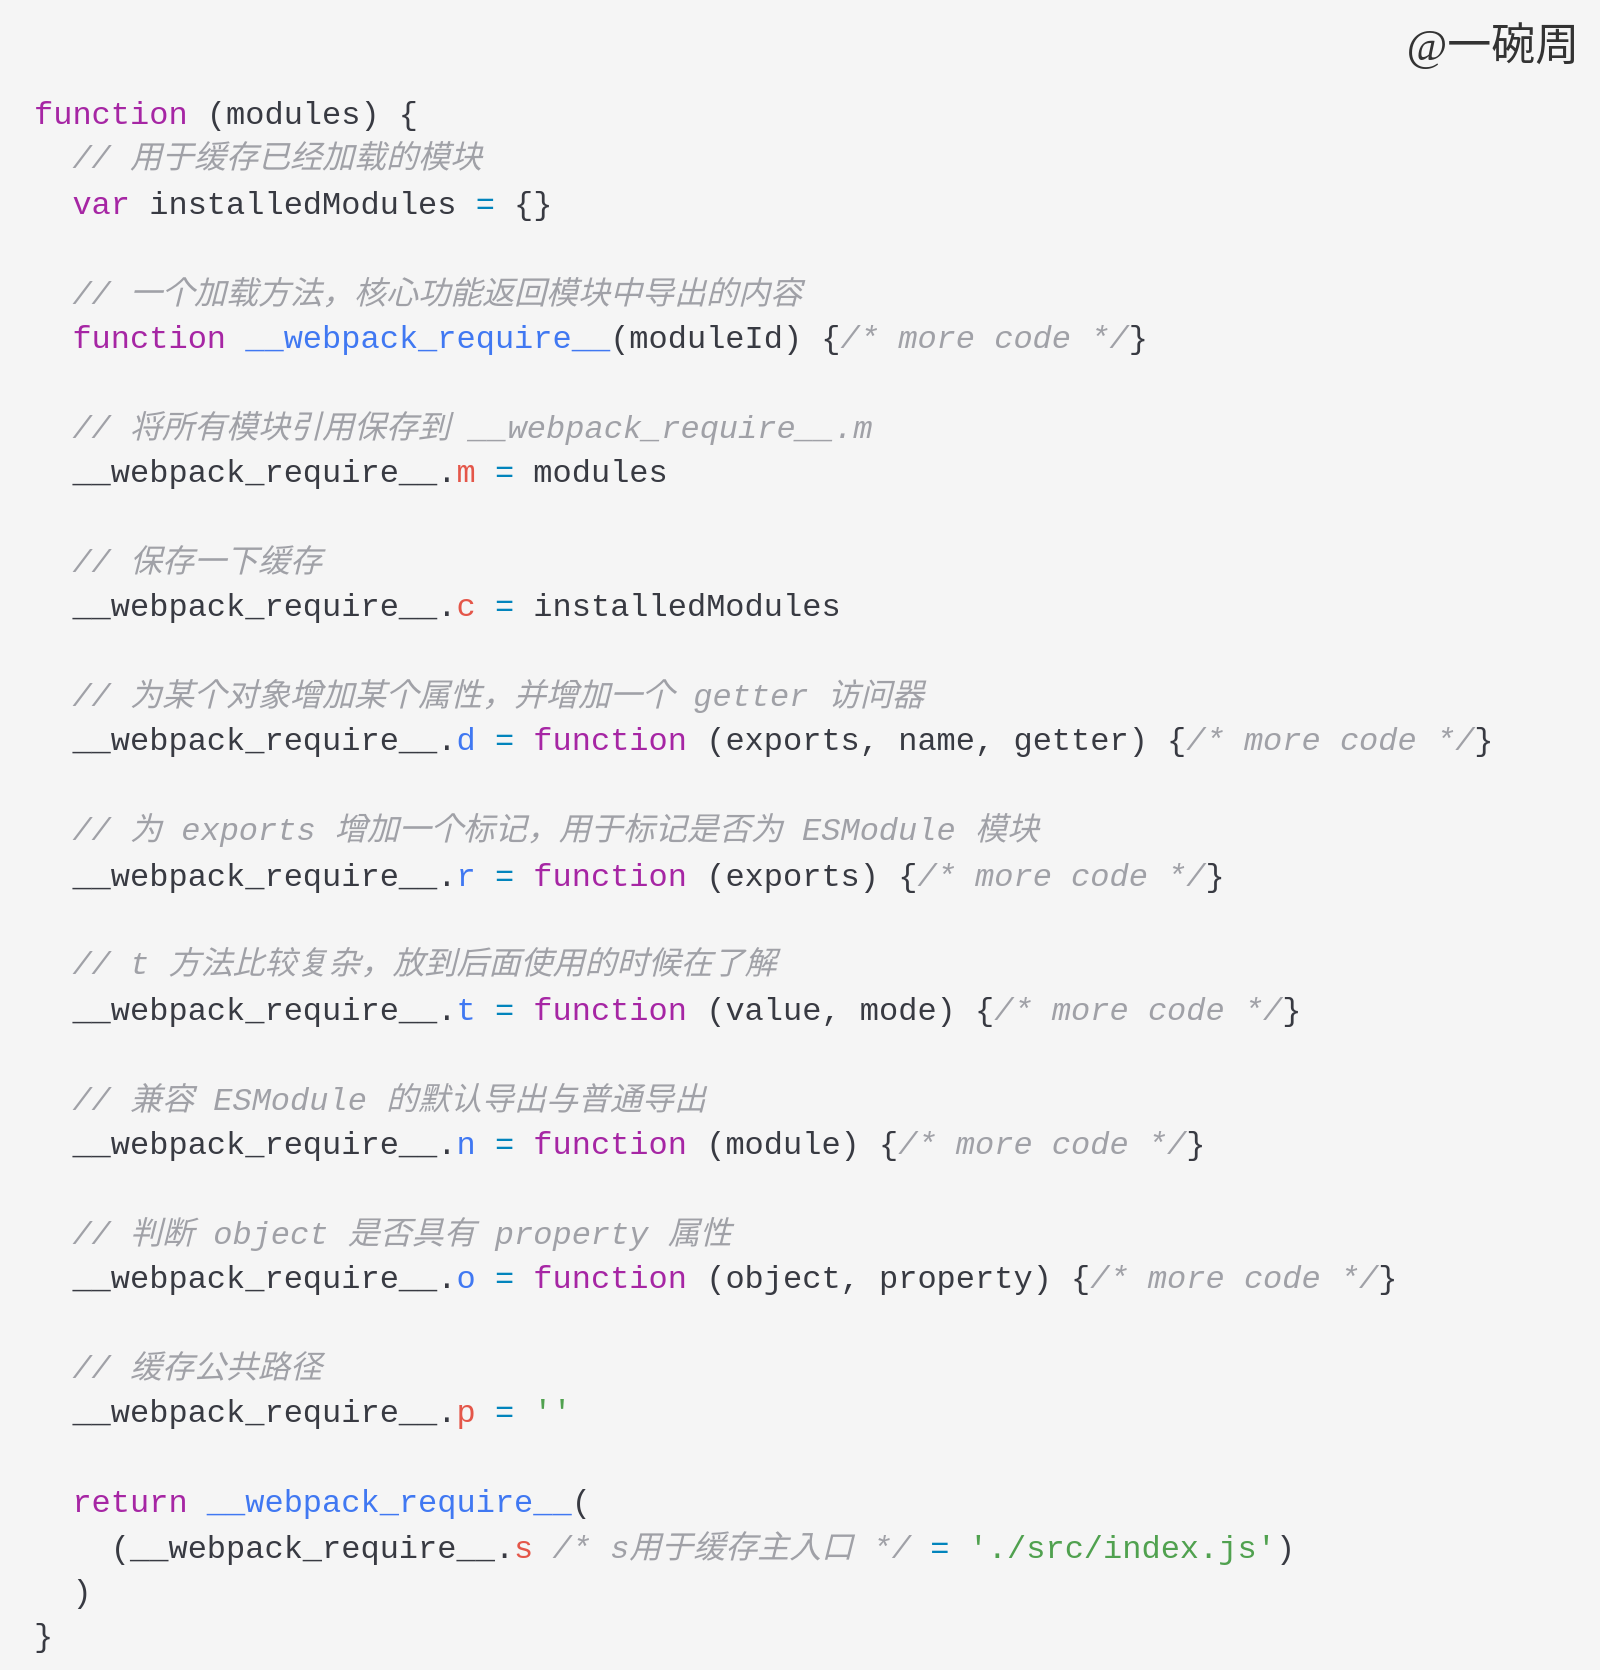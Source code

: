 <mxfile version="13.6.2" type="device"><diagram id="cQslR6aSG0ifUoUhk22X" name="第 1 页"><mxGraphModel dx="1673" dy="1369" grid="0" gridSize="10" guides="1" tooltips="1" connect="1" arrows="1" fold="1" page="0" pageScale="1" pageWidth="827" pageHeight="1169" math="0" shadow="0" extFonts="ZCOOL KuaiLe^https://fonts.googleapis.com/css?family=ZCOOL+KuaiLe"><root><mxCell id="0"/><mxCell id="1" parent="0"/><mxCell id="emvugkGupjm8VIJLt5tN-2" value="" style="rounded=0;whiteSpace=wrap;html=1;fontColor=#333333;fillColor=#f5f5f5;strokeColor=none;" vertex="1" parent="1"><mxGeometry x="9" y="-258" width="800" height="835" as="geometry"/></mxCell><mxCell id="emvugkGupjm8VIJLt5tN-1" value="&lt;div style=&quot;color: rgb(56 , 58 , 66) ; font-family: &amp;#34;fira code&amp;#34; , &amp;#34;consolas&amp;#34; , &amp;#34;courier new&amp;#34; , monospace ; font-weight: normal ; font-size: 16px ; line-height: 140%&quot;&gt;&lt;div&gt;&lt;span style=&quot;color: rgb(166 , 38 , 164)&quot;&gt;function&lt;/span&gt;&lt;span style=&quot;color: rgb(56 , 58 , 66)&quot;&gt; (modules) {&lt;/span&gt;&lt;/div&gt;&lt;div&gt;&lt;span style=&quot;color: #383a42&quot;&gt;&amp;nbsp; &lt;/span&gt;&lt;span style=&quot;color: #a0a1a7 ; font-style: italic&quot;&gt;// 用于缓存已经加载的模块&lt;/span&gt;&lt;/div&gt;&lt;div&gt;&lt;span style=&quot;color: #383a42&quot;&gt;&amp;nbsp; &lt;/span&gt;&lt;span style=&quot;color: #a626a4&quot;&gt;var&lt;/span&gt;&lt;span style=&quot;color: #383a42&quot;&gt; installedModules &lt;/span&gt;&lt;span style=&quot;color: #0184bc&quot;&gt;=&lt;/span&gt;&lt;span style=&quot;color: #383a42&quot;&gt; {}&lt;/span&gt;&lt;/div&gt;&lt;div&gt;&lt;br&gt;&lt;/div&gt;&lt;div&gt;&lt;span style=&quot;color: #383a42&quot;&gt;&amp;nbsp; &lt;/span&gt;&lt;span style=&quot;color: #a0a1a7 ; font-style: italic&quot;&gt;// 一个加载方法，核心功能返回模块中导出的内容&lt;/span&gt;&lt;/div&gt;&lt;div&gt;&lt;span style=&quot;color: #383a42&quot;&gt;&amp;nbsp; &lt;/span&gt;&lt;span style=&quot;color: #a626a4&quot;&gt;function&lt;/span&gt;&lt;span style=&quot;color: #383a42&quot;&gt; &lt;/span&gt;&lt;span style=&quot;color: #4078f2&quot;&gt;__webpack_require__&lt;/span&gt;&lt;span style=&quot;color: #383a42&quot;&gt;(moduleId) {&lt;/span&gt;&lt;span style=&quot;color: rgb(160 , 161 , 167) ; font-style: italic&quot;&gt;/* more code */&lt;/span&gt;&lt;span&gt;}&lt;/span&gt;&lt;/div&gt;&lt;br&gt;&lt;div&gt;&lt;span style=&quot;color: #383a42&quot;&gt;&amp;nbsp; &lt;/span&gt;&lt;span style=&quot;color: #a0a1a7 ; font-style: italic&quot;&gt;// 将所有模块引用保存到 __webpack_require__.m&lt;/span&gt;&lt;/div&gt;&lt;div&gt;&lt;span style=&quot;color: #383a42&quot;&gt;&amp;nbsp; __webpack_require__.&lt;/span&gt;&lt;span style=&quot;color: #e45649&quot;&gt;m&lt;/span&gt;&lt;span style=&quot;color: #383a42&quot;&gt; &lt;/span&gt;&lt;span style=&quot;color: #0184bc&quot;&gt;=&lt;/span&gt;&lt;span style=&quot;color: #383a42&quot;&gt; modules&lt;/span&gt;&lt;/div&gt;&lt;br&gt;&lt;div&gt;&lt;span style=&quot;color: #383a42&quot;&gt;&amp;nbsp; &lt;/span&gt;&lt;span style=&quot;color: #a0a1a7 ; font-style: italic&quot;&gt;// 保存一下缓存&lt;/span&gt;&lt;/div&gt;&lt;div&gt;&lt;span style=&quot;color: #383a42&quot;&gt;&amp;nbsp; __webpack_require__.&lt;/span&gt;&lt;span style=&quot;color: #e45649&quot;&gt;c&lt;/span&gt;&lt;span style=&quot;color: #383a42&quot;&gt; &lt;/span&gt;&lt;span style=&quot;color: #0184bc&quot;&gt;=&lt;/span&gt;&lt;span style=&quot;color: #383a42&quot;&gt; installedModules&lt;/span&gt;&lt;/div&gt;&lt;br&gt;&lt;div&gt;&lt;span style=&quot;color: #383a42&quot;&gt;&amp;nbsp; &lt;/span&gt;&lt;span style=&quot;color: #a0a1a7 ; font-style: italic&quot;&gt;// 为某个对象增加某个属性，并增加一个 getter 访问器&lt;/span&gt;&lt;/div&gt;&lt;div&gt;&lt;span style=&quot;color: #383a42&quot;&gt;&amp;nbsp; __webpack_require__.&lt;/span&gt;&lt;span style=&quot;color: #4078f2&quot;&gt;d&lt;/span&gt;&lt;span style=&quot;color: #383a42&quot;&gt; &lt;/span&gt;&lt;span style=&quot;color: #0184bc&quot;&gt;=&lt;/span&gt;&lt;span style=&quot;color: #383a42&quot;&gt; &lt;/span&gt;&lt;span style=&quot;color: #a626a4&quot;&gt;function&lt;/span&gt;&lt;span style=&quot;color: #383a42&quot;&gt; (exports, name, getter)&amp;nbsp;&lt;/span&gt;&lt;span&gt;{&lt;/span&gt;&lt;span style=&quot;color: rgb(160 , 161 , 167) ; font-style: italic&quot;&gt;/* more code */&lt;/span&gt;&lt;span&gt;}&lt;/span&gt;&lt;span style=&quot;color: #383a42&quot;&gt;&lt;br&gt;&lt;/span&gt;&lt;/div&gt;&lt;br&gt;&lt;div&gt;&lt;span style=&quot;color: #383a42&quot;&gt;&amp;nbsp; &lt;/span&gt;&lt;span style=&quot;color: #a0a1a7 ; font-style: italic&quot;&gt;// 为 exports 增加一个标记，用于标记是否为 ESModule 模块&lt;/span&gt;&lt;/div&gt;&lt;div&gt;&lt;span style=&quot;color: #383a42&quot;&gt;&amp;nbsp; __webpack_require__.&lt;/span&gt;&lt;span style=&quot;color: #4078f2&quot;&gt;r&lt;/span&gt;&lt;span style=&quot;color: #383a42&quot;&gt; &lt;/span&gt;&lt;span style=&quot;color: #0184bc&quot;&gt;=&lt;/span&gt;&lt;span style=&quot;color: #383a42&quot;&gt; &lt;/span&gt;&lt;span style=&quot;color: #a626a4&quot;&gt;function&lt;/span&gt;&lt;span style=&quot;color: #383a42&quot;&gt; (exports)&amp;nbsp;&lt;/span&gt;&lt;span&gt;{&lt;/span&gt;&lt;span style=&quot;color: rgb(160 , 161 , 167) ; font-style: italic&quot;&gt;/* more code */&lt;/span&gt;&lt;span&gt;}&lt;/span&gt;&lt;span style=&quot;color: #383a42&quot;&gt;&lt;br&gt;&lt;/span&gt;&lt;/div&gt;&lt;br&gt;&lt;div&gt;&lt;span style=&quot;color: #383a42&quot;&gt;&amp;nbsp; &lt;/span&gt;&lt;span style=&quot;color: #a0a1a7 ; font-style: italic&quot;&gt;// t 方法比较复杂，放到后面使用的时候在了解&lt;/span&gt;&lt;/div&gt;&lt;div&gt;&lt;span style=&quot;color: #383a42&quot;&gt;&amp;nbsp; __webpack_require__.&lt;/span&gt;&lt;span style=&quot;color: #4078f2&quot;&gt;t&lt;/span&gt;&lt;span style=&quot;color: #383a42&quot;&gt; &lt;/span&gt;&lt;span style=&quot;color: #0184bc&quot;&gt;=&lt;/span&gt;&lt;span style=&quot;color: #383a42&quot;&gt; &lt;/span&gt;&lt;span style=&quot;color: #a626a4&quot;&gt;function&lt;/span&gt;&lt;span style=&quot;color: #383a42&quot;&gt; (value, mode)&amp;nbsp;&lt;/span&gt;&lt;span&gt;{&lt;/span&gt;&lt;span style=&quot;color: rgb(160 , 161 , 167) ; font-style: italic&quot;&gt;/* more code */&lt;/span&gt;&lt;span&gt;}&lt;/span&gt;&lt;span style=&quot;color: #383a42&quot;&gt;&lt;br&gt;&lt;/span&gt;&lt;/div&gt;&lt;br&gt;&lt;div&gt;&lt;span style=&quot;color: #383a42&quot;&gt;&amp;nbsp; &lt;/span&gt;&lt;span style=&quot;color: #a0a1a7 ; font-style: italic&quot;&gt;// 兼容 ESModule 的默认导出与普通导出&lt;/span&gt;&lt;/div&gt;&lt;div&gt;&lt;span style=&quot;color: #383a42&quot;&gt;&amp;nbsp; __webpack_require__.&lt;/span&gt;&lt;span style=&quot;color: #4078f2&quot;&gt;n&lt;/span&gt;&lt;span style=&quot;color: #383a42&quot;&gt; &lt;/span&gt;&lt;span style=&quot;color: #0184bc&quot;&gt;=&lt;/span&gt;&lt;span style=&quot;color: #383a42&quot;&gt; &lt;/span&gt;&lt;span style=&quot;color: #a626a4&quot;&gt;function&lt;/span&gt;&lt;span style=&quot;color: #383a42&quot;&gt; (module)&amp;nbsp;&lt;/span&gt;&lt;span&gt;{&lt;/span&gt;&lt;span style=&quot;color: rgb(160 , 161 , 167) ; font-style: italic&quot;&gt;/* more code */&lt;/span&gt;&lt;span&gt;}&lt;/span&gt;&lt;span style=&quot;color: #383a42&quot;&gt;&lt;br&gt;&lt;/span&gt;&lt;/div&gt;&lt;br&gt;&lt;div&gt;&lt;span style=&quot;color: #383a42&quot;&gt;&amp;nbsp; &lt;/span&gt;&lt;span style=&quot;color: #a0a1a7 ; font-style: italic&quot;&gt;// 判断 object 是否具有 property 属性&lt;/span&gt;&lt;/div&gt;&lt;div&gt;&lt;span style=&quot;color: #383a42&quot;&gt;&amp;nbsp; __webpack_require__.&lt;/span&gt;&lt;span style=&quot;color: #4078f2&quot;&gt;o&lt;/span&gt;&lt;span style=&quot;color: #383a42&quot;&gt; &lt;/span&gt;&lt;span style=&quot;color: #0184bc&quot;&gt;=&lt;/span&gt;&lt;span style=&quot;color: #383a42&quot;&gt; &lt;/span&gt;&lt;span style=&quot;color: #a626a4&quot;&gt;function&lt;/span&gt;&lt;span style=&quot;color: #383a42&quot;&gt; (object, property)&amp;nbsp;&lt;/span&gt;&lt;span&gt;{&lt;/span&gt;&lt;span style=&quot;color: rgb(160 , 161 , 167) ; font-style: italic&quot;&gt;/* more code */&lt;/span&gt;&lt;span&gt;}&lt;/span&gt;&lt;span style=&quot;color: #383a42&quot;&gt;&lt;br&gt;&lt;/span&gt;&lt;/div&gt;&lt;br&gt;&lt;div&gt;&lt;span style=&quot;color: #383a42&quot;&gt;&amp;nbsp; &lt;/span&gt;&lt;span style=&quot;color: #a0a1a7 ; font-style: italic&quot;&gt;// 缓存公共路径&lt;/span&gt;&lt;/div&gt;&lt;div&gt;&lt;span style=&quot;color: #383a42&quot;&gt;&amp;nbsp; __webpack_require__.&lt;/span&gt;&lt;span style=&quot;color: #e45649&quot;&gt;p&lt;/span&gt;&lt;span style=&quot;color: #383a42&quot;&gt; &lt;/span&gt;&lt;span style=&quot;color: #0184bc&quot;&gt;=&lt;/span&gt;&lt;span style=&quot;color: #383a42&quot;&gt; &lt;/span&gt;&lt;span style=&quot;color: #50a14f&quot;&gt;''&lt;/span&gt;&lt;/div&gt;&lt;br&gt;&lt;div&gt;&lt;span style=&quot;color: #383a42&quot;&gt;&amp;nbsp; &lt;/span&gt;&lt;span style=&quot;color: #a626a4&quot;&gt;return&lt;/span&gt;&lt;span style=&quot;color: #383a42&quot;&gt; &lt;/span&gt;&lt;span style=&quot;color: #4078f2&quot;&gt;__webpack_require__&lt;/span&gt;&lt;span style=&quot;color: #383a42&quot;&gt;(&lt;/span&gt;&lt;/div&gt;&lt;div&gt;&lt;span style=&quot;color: #383a42&quot;&gt;&amp;nbsp; &amp;nbsp; (__webpack_require__.&lt;/span&gt;&lt;span style=&quot;color: #e45649&quot;&gt;s&lt;/span&gt;&lt;span style=&quot;color: #383a42&quot;&gt; &lt;/span&gt;&lt;span style=&quot;color: #a0a1a7 ; font-style: italic&quot;&gt;/* s用于缓存主入口 */&lt;/span&gt;&lt;span style=&quot;color: #383a42&quot;&gt; &lt;/span&gt;&lt;span style=&quot;color: #0184bc&quot;&gt;=&lt;/span&gt;&lt;span style=&quot;color: #383a42&quot;&gt; &lt;/span&gt;&lt;span style=&quot;color: #50a14f&quot;&gt;'./src/index.js'&lt;/span&gt;&lt;span style=&quot;color: #383a42&quot;&gt;)&lt;/span&gt;&lt;/div&gt;&lt;div&gt;&lt;span style=&quot;color: #383a42&quot;&gt;&amp;nbsp; )&lt;/span&gt;&lt;/div&gt;&lt;div&gt;&lt;span style=&quot;color: rgb(56 , 58 , 66)&quot;&gt;}&lt;/span&gt;&lt;/div&gt;&lt;/div&gt;" style="text;whiteSpace=wrap;html=1;" vertex="1" parent="1"><mxGeometry x="24" y="-218" width="760" height="790" as="geometry"/></mxCell><mxCell id="emvugkGupjm8VIJLt5tN-3" value="&lt;font style=&quot;font-size: 22px&quot; face=&quot;ZCOOL KuaiLe&quot; color=&quot;#333333&quot;&gt;@一碗周&lt;/font&gt;" style="text;html=1;strokeColor=none;fillColor=none;align=center;verticalAlign=middle;whiteSpace=wrap;rounded=0;labelBackgroundColor=none;" vertex="1" parent="1"><mxGeometry x="708" y="-253" width="95" height="35" as="geometry"/></mxCell></root></mxGraphModel></diagram></mxfile>